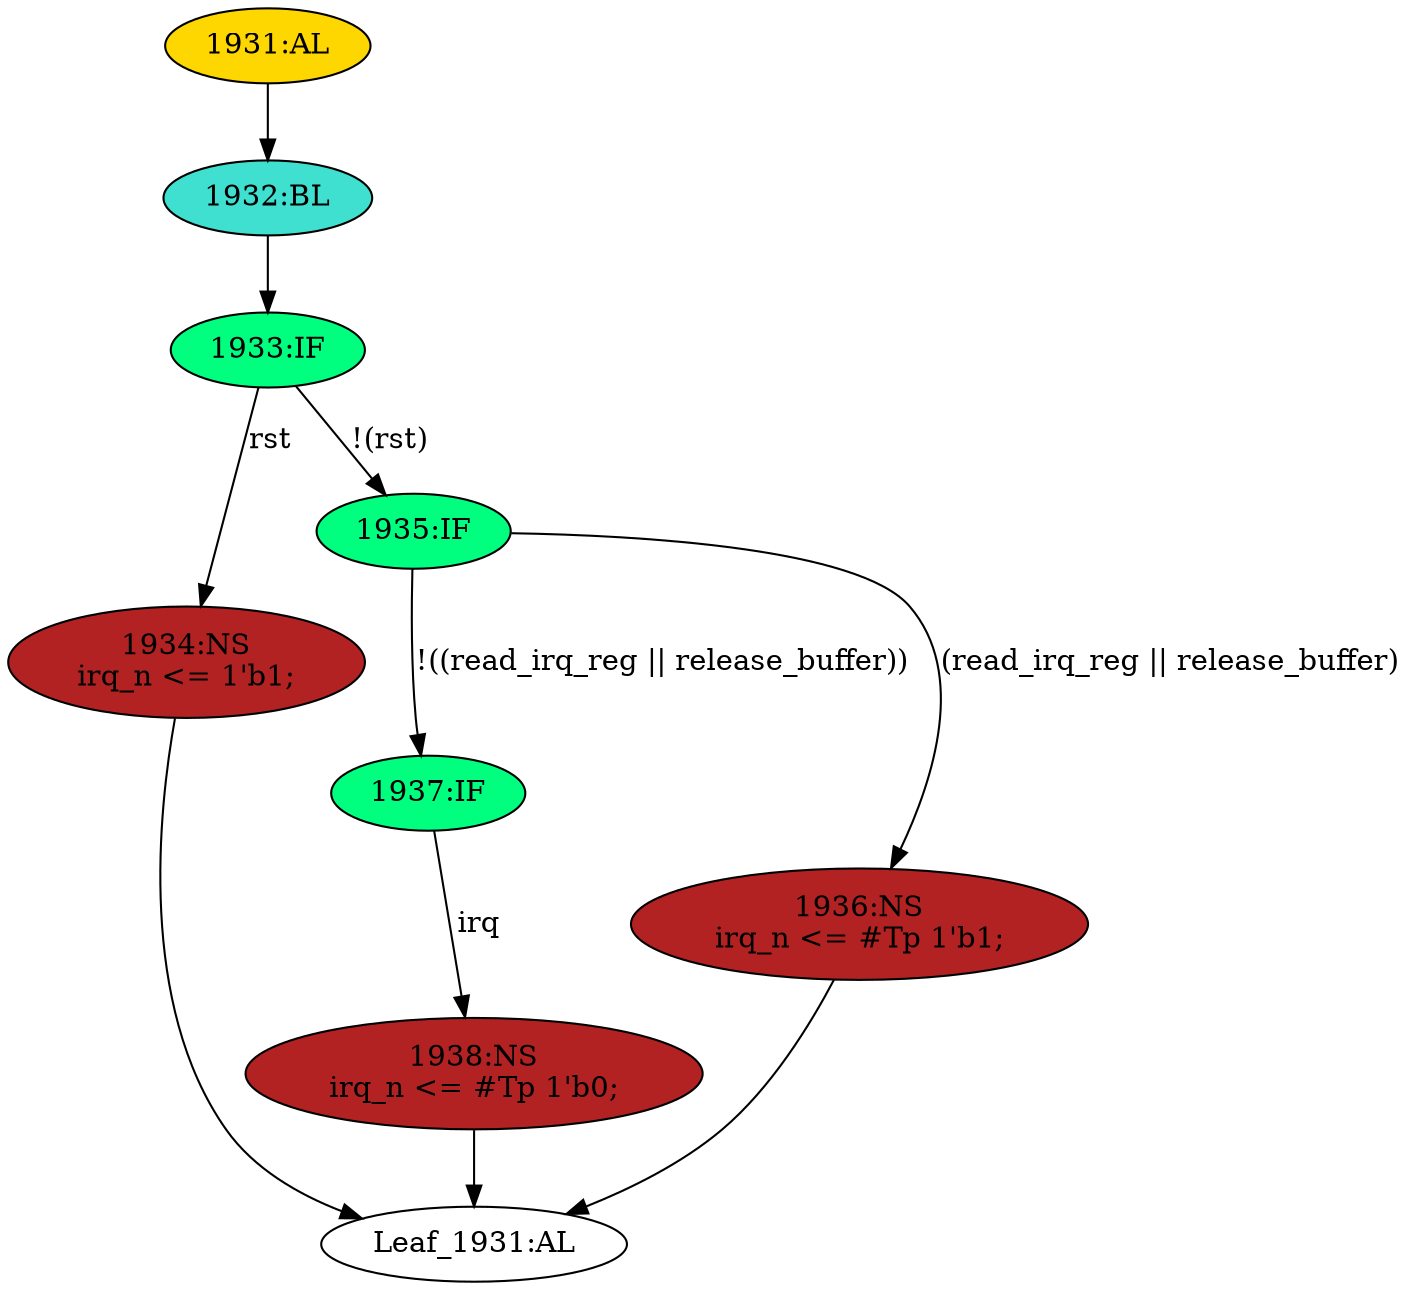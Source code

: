 strict digraph "" {
	node [label="\N"];
	"1934:NS"	 [ast="<pyverilog.vparser.ast.NonblockingSubstitution object at 0x7fd773256850>",
		fillcolor=firebrick,
		label="1934:NS
irq_n <= 1'b1;",
		statements="[<pyverilog.vparser.ast.NonblockingSubstitution object at 0x7fd773256850>]",
		style=filled,
		typ=NonblockingSubstitution];
	"Leaf_1931:AL"	 [def_var="['irq_n']",
		label="Leaf_1931:AL"];
	"1934:NS" -> "Leaf_1931:AL"	 [cond="[]",
		lineno=None];
	"1937:IF"	 [ast="<pyverilog.vparser.ast.IfStatement object at 0x7fd773256310>",
		fillcolor=springgreen,
		label="1937:IF",
		statements="[]",
		style=filled,
		typ=IfStatement];
	"1938:NS"	 [ast="<pyverilog.vparser.ast.NonblockingSubstitution object at 0x7fd773256350>",
		fillcolor=firebrick,
		label="1938:NS
irq_n <= #Tp 1'b0;",
		statements="[<pyverilog.vparser.ast.NonblockingSubstitution object at 0x7fd773256350>]",
		style=filled,
		typ=NonblockingSubstitution];
	"1937:IF" -> "1938:NS"	 [cond="['irq']",
		label=irq,
		lineno=1937];
	"1938:NS" -> "Leaf_1931:AL"	 [cond="[]",
		lineno=None];
	"1935:IF"	 [ast="<pyverilog.vparser.ast.IfStatement object at 0x7fd7732562d0>",
		fillcolor=springgreen,
		label="1935:IF",
		statements="[]",
		style=filled,
		typ=IfStatement];
	"1935:IF" -> "1937:IF"	 [cond="['read_irq_reg', 'release_buffer']",
		label="!((read_irq_reg || release_buffer))",
		lineno=1935];
	"1936:NS"	 [ast="<pyverilog.vparser.ast.NonblockingSubstitution object at 0x7fd773256550>",
		fillcolor=firebrick,
		label="1936:NS
irq_n <= #Tp 1'b1;",
		statements="[<pyverilog.vparser.ast.NonblockingSubstitution object at 0x7fd773256550>]",
		style=filled,
		typ=NonblockingSubstitution];
	"1935:IF" -> "1936:NS"	 [cond="['read_irq_reg', 'release_buffer']",
		label="(read_irq_reg || release_buffer)",
		lineno=1935];
	"1936:NS" -> "Leaf_1931:AL"	 [cond="[]",
		lineno=None];
	"1932:BL"	 [ast="<pyverilog.vparser.ast.Block object at 0x7fd7732569d0>",
		fillcolor=turquoise,
		label="1932:BL",
		statements="[]",
		style=filled,
		typ=Block];
	"1933:IF"	 [ast="<pyverilog.vparser.ast.IfStatement object at 0x7fd773256290>",
		fillcolor=springgreen,
		label="1933:IF",
		statements="[]",
		style=filled,
		typ=IfStatement];
	"1932:BL" -> "1933:IF"	 [cond="[]",
		lineno=None];
	"1933:IF" -> "1934:NS"	 [cond="['rst']",
		label=rst,
		lineno=1933];
	"1933:IF" -> "1935:IF"	 [cond="['rst']",
		label="!(rst)",
		lineno=1933];
	"1931:AL"	 [ast="<pyverilog.vparser.ast.Always object at 0x7fd773256a10>",
		clk_sens=True,
		fillcolor=gold,
		label="1931:AL",
		sens="['clk', 'rst']",
		statements="[]",
		style=filled,
		typ=Always,
		use_var="['read_irq_reg', 'irq', 'release_buffer', 'rst']"];
	"1931:AL" -> "1932:BL"	 [cond="[]",
		lineno=None];
}
